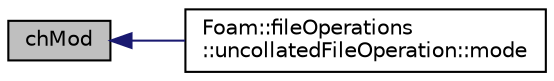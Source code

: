 digraph "chMod"
{
  bgcolor="transparent";
  edge [fontname="Helvetica",fontsize="10",labelfontname="Helvetica",labelfontsize="10"];
  node [fontname="Helvetica",fontsize="10",shape=record];
  rankdir="LR";
  Node1 [label="chMod",height=0.2,width=0.4,color="black", fillcolor="grey75", style="filled" fontcolor="black"];
  Node1 -> Node2 [dir="back",color="midnightblue",fontsize="10",style="solid",fontname="Helvetica"];
  Node2 [label="Foam::fileOperations\l::uncollatedFileOperation::mode",height=0.2,width=0.4,color="black",URL="$classFoam_1_1fileOperations_1_1uncollatedFileOperation.html#a62f1fdaf86b85e727c6947637f861288",tooltip="Return the file mode. "];
}
